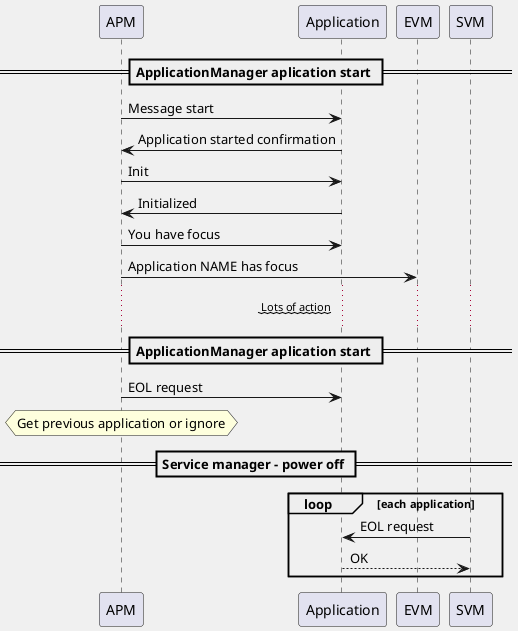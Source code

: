 @startuml
skinparam BackgroundColor F0F0F0

== ApplicationManager aplication start ==

APM -> Application: Message start
APM <- Application: Application started confirmation
APM -> Application: Init
APM <- Application: Initialized
APM -> Application: You have focus
APM -> EVM: Application NAME has focus
... ~~ Lots of action ~~ ...


== ApplicationManager aplication start ==

Application <- APM: EOL request

hnote over APM
    Get previous application or ignore
endhnote

== Service manager - power off ==

loop each application
SVM -> Application: EOL request
SVM <-- Application: OK
end

@enduml
